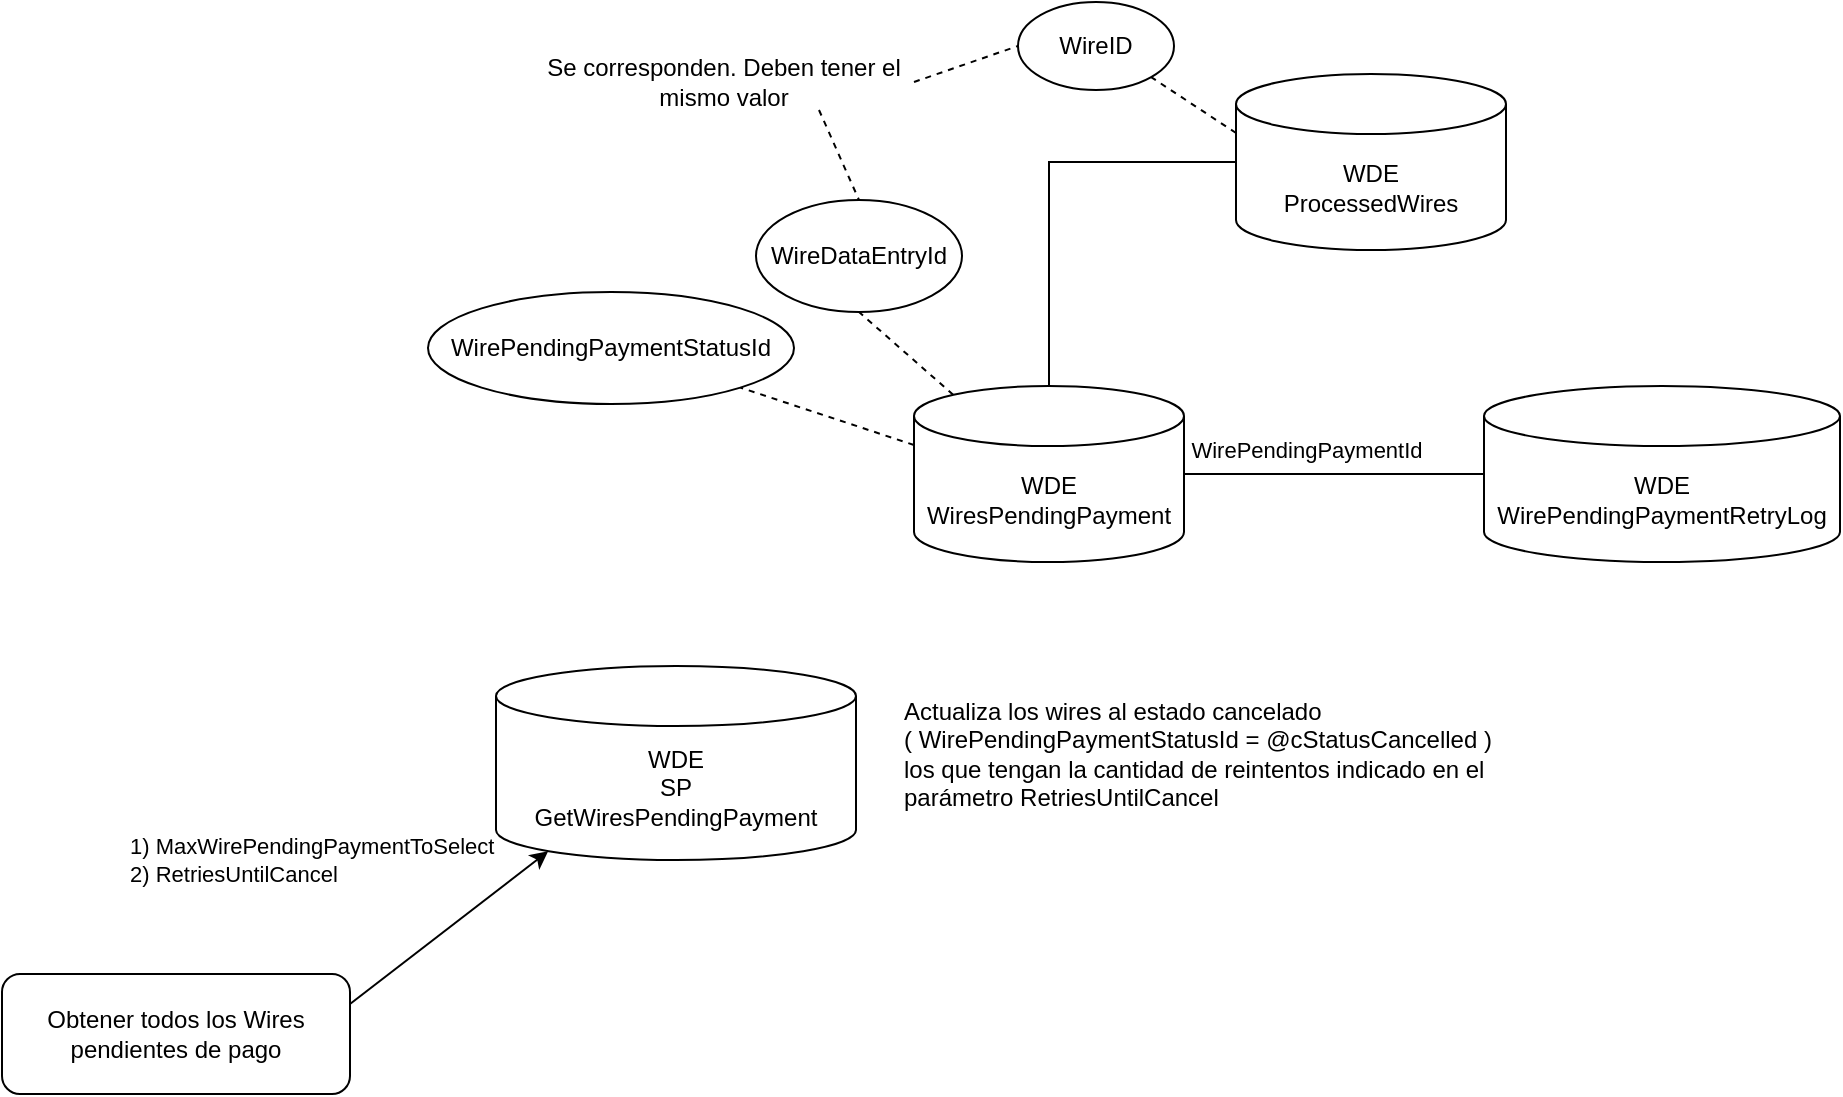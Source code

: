 <mxfile version="23.0.2" type="github">
  <diagram name="Página-1" id="rmHsDb4b7Zy-fFYQMJHF">
    <mxGraphModel dx="1195" dy="1015" grid="0" gridSize="10" guides="1" tooltips="1" connect="1" arrows="1" fold="1" page="0" pageScale="1" pageWidth="827" pageHeight="1169" background="#ffffff" math="0" shadow="0">
      <root>
        <mxCell id="0" />
        <mxCell id="1" parent="0" />
        <mxCell id="ib3yN-KZ3-Id2-LQBJem-1" value="Obtener todos los Wires pendientes de pago" style="rounded=1;whiteSpace=wrap;html=1;" vertex="1" parent="1">
          <mxGeometry x="154" y="186" width="174" height="60" as="geometry" />
        </mxCell>
        <mxCell id="ib3yN-KZ3-Id2-LQBJem-3" value="WDE&lt;br&gt;SP&lt;br&gt;GetWiresPendingPayment" style="shape=cylinder3;whiteSpace=wrap;html=1;boundedLbl=1;backgroundOutline=1;size=15;" vertex="1" parent="1">
          <mxGeometry x="401" y="32" width="180" height="97" as="geometry" />
        </mxCell>
        <mxCell id="ib3yN-KZ3-Id2-LQBJem-5" value="" style="endArrow=classic;html=1;rounded=0;exitX=1;exitY=0.25;exitDx=0;exitDy=0;entryX=0.145;entryY=1;entryDx=0;entryDy=-4.35;entryPerimeter=0;" edge="1" parent="1" source="ib3yN-KZ3-Id2-LQBJem-1" target="ib3yN-KZ3-Id2-LQBJem-3">
          <mxGeometry width="50" height="50" relative="1" as="geometry">
            <mxPoint x="355" y="360" as="sourcePoint" />
            <mxPoint x="439" y="230" as="targetPoint" />
          </mxGeometry>
        </mxCell>
        <mxCell id="ib3yN-KZ3-Id2-LQBJem-6" value="1) MaxWirePendingPaymentToSelect&lt;br&gt;2) RetriesUntilCancel" style="edgeLabel;html=1;align=left;verticalAlign=middle;resizable=0;points=[];" vertex="1" connectable="0" parent="ib3yN-KZ3-Id2-LQBJem-5">
          <mxGeometry x="-0.019" y="-2" relative="1" as="geometry">
            <mxPoint x="-162" y="-36" as="offset" />
          </mxGeometry>
        </mxCell>
        <mxCell id="ib3yN-KZ3-Id2-LQBJem-7" value="Actualiza los wires al estado cancelado (&amp;nbsp;WirePendingPaymentStatusId = @cStatusCancelled ) los que tengan la cantidad de reintentos indicado en el parámetro RetriesUntilCancel&lt;br&gt;&lt;br&gt;" style="text;html=1;strokeColor=none;fillColor=none;align=left;verticalAlign=top;whiteSpace=wrap;rounded=0;" vertex="1" parent="1">
          <mxGeometry x="603" y="41" width="303" height="187" as="geometry" />
        </mxCell>
        <mxCell id="ib3yN-KZ3-Id2-LQBJem-8" value="WDE&lt;br&gt;WiresPendingPayment" style="shape=cylinder3;whiteSpace=wrap;html=1;boundedLbl=1;backgroundOutline=1;size=15;" vertex="1" parent="1">
          <mxGeometry x="610" y="-108" width="135" height="88" as="geometry" />
        </mxCell>
        <mxCell id="ib3yN-KZ3-Id2-LQBJem-9" value="WDE&lt;br&gt;WirePendingPaymentRetryLog" style="shape=cylinder3;whiteSpace=wrap;html=1;boundedLbl=1;backgroundOutline=1;size=15;" vertex="1" parent="1">
          <mxGeometry x="895" y="-108" width="178" height="88" as="geometry" />
        </mxCell>
        <mxCell id="ib3yN-KZ3-Id2-LQBJem-10" value="" style="endArrow=none;html=1;rounded=0;entryX=1;entryY=0.5;entryDx=0;entryDy=0;entryPerimeter=0;exitX=0;exitY=0.5;exitDx=0;exitDy=0;exitPerimeter=0;" edge="1" parent="1" source="ib3yN-KZ3-Id2-LQBJem-9" target="ib3yN-KZ3-Id2-LQBJem-8">
          <mxGeometry width="50" height="50" relative="1" as="geometry">
            <mxPoint x="537" y="85" as="sourcePoint" />
            <mxPoint x="587" y="35" as="targetPoint" />
          </mxGeometry>
        </mxCell>
        <mxCell id="ib3yN-KZ3-Id2-LQBJem-11" value="WirePendingPaymentId" style="edgeLabel;html=1;align=center;verticalAlign=middle;resizable=0;points=[];" vertex="1" connectable="0" parent="ib3yN-KZ3-Id2-LQBJem-10">
          <mxGeometry x="0.435" relative="1" as="geometry">
            <mxPoint x="18" y="-12" as="offset" />
          </mxGeometry>
        </mxCell>
        <mxCell id="ib3yN-KZ3-Id2-LQBJem-12" value="WDE&lt;br&gt;ProcessedWires" style="shape=cylinder3;whiteSpace=wrap;html=1;boundedLbl=1;backgroundOutline=1;size=15;" vertex="1" parent="1">
          <mxGeometry x="771" y="-264" width="135" height="88" as="geometry" />
        </mxCell>
        <mxCell id="ib3yN-KZ3-Id2-LQBJem-13" value="" style="endArrow=none;html=1;rounded=0;exitX=0.5;exitY=0;exitDx=0;exitDy=0;exitPerimeter=0;entryX=0;entryY=0.5;entryDx=0;entryDy=0;entryPerimeter=0;edgeStyle=orthogonalEdgeStyle;" edge="1" parent="1" source="ib3yN-KZ3-Id2-LQBJem-8" target="ib3yN-KZ3-Id2-LQBJem-12">
          <mxGeometry width="50" height="50" relative="1" as="geometry">
            <mxPoint x="537" y="-82" as="sourcePoint" />
            <mxPoint x="587" y="-132" as="targetPoint" />
          </mxGeometry>
        </mxCell>
        <mxCell id="ib3yN-KZ3-Id2-LQBJem-14" value="WireDataEntryId" style="ellipse;whiteSpace=wrap;html=1;" vertex="1" parent="1">
          <mxGeometry x="531" y="-201" width="103" height="56" as="geometry" />
        </mxCell>
        <mxCell id="ib3yN-KZ3-Id2-LQBJem-15" value="" style="endArrow=none;dashed=1;html=1;rounded=0;entryX=0.5;entryY=1;entryDx=0;entryDy=0;exitX=0.145;exitY=0;exitDx=0;exitDy=4.35;exitPerimeter=0;" edge="1" parent="1" source="ib3yN-KZ3-Id2-LQBJem-8" target="ib3yN-KZ3-Id2-LQBJem-14">
          <mxGeometry width="50" height="50" relative="1" as="geometry">
            <mxPoint x="537" y="-82" as="sourcePoint" />
            <mxPoint x="587" y="-132" as="targetPoint" />
          </mxGeometry>
        </mxCell>
        <mxCell id="ib3yN-KZ3-Id2-LQBJem-16" value="WireID" style="ellipse;whiteSpace=wrap;html=1;" vertex="1" parent="1">
          <mxGeometry x="662" y="-300" width="78" height="44" as="geometry" />
        </mxCell>
        <mxCell id="ib3yN-KZ3-Id2-LQBJem-17" value="" style="endArrow=none;dashed=1;html=1;rounded=0;entryX=1;entryY=1;entryDx=0;entryDy=0;exitX=0;exitY=0;exitDx=0;exitDy=29.5;exitPerimeter=0;" edge="1" parent="1" source="ib3yN-KZ3-Id2-LQBJem-12" target="ib3yN-KZ3-Id2-LQBJem-16">
          <mxGeometry width="50" height="50" relative="1" as="geometry">
            <mxPoint x="537" y="-82" as="sourcePoint" />
            <mxPoint x="587" y="-132" as="targetPoint" />
          </mxGeometry>
        </mxCell>
        <mxCell id="ib3yN-KZ3-Id2-LQBJem-18" value="Se corresponden. Deben tener el mismo valor" style="text;html=1;strokeColor=none;fillColor=none;align=center;verticalAlign=middle;whiteSpace=wrap;rounded=0;" vertex="1" parent="1">
          <mxGeometry x="420" y="-274" width="190" height="28" as="geometry" />
        </mxCell>
        <mxCell id="ib3yN-KZ3-Id2-LQBJem-19" value="" style="endArrow=none;dashed=1;html=1;rounded=0;exitX=0.75;exitY=1;exitDx=0;exitDy=0;entryX=0.5;entryY=0;entryDx=0;entryDy=0;" edge="1" parent="1" source="ib3yN-KZ3-Id2-LQBJem-18" target="ib3yN-KZ3-Id2-LQBJem-14">
          <mxGeometry width="50" height="50" relative="1" as="geometry">
            <mxPoint x="537" y="-82" as="sourcePoint" />
            <mxPoint x="587" y="-132" as="targetPoint" />
          </mxGeometry>
        </mxCell>
        <mxCell id="ib3yN-KZ3-Id2-LQBJem-21" value="" style="endArrow=none;dashed=1;html=1;rounded=0;exitX=1;exitY=0.5;exitDx=0;exitDy=0;entryX=0;entryY=0.5;entryDx=0;entryDy=0;" edge="1" parent="1" source="ib3yN-KZ3-Id2-LQBJem-18" target="ib3yN-KZ3-Id2-LQBJem-16">
          <mxGeometry width="50" height="50" relative="1" as="geometry">
            <mxPoint x="537" y="-82" as="sourcePoint" />
            <mxPoint x="587" y="-132" as="targetPoint" />
          </mxGeometry>
        </mxCell>
        <mxCell id="ib3yN-KZ3-Id2-LQBJem-22" value="WirePendingPaymentStatusId" style="ellipse;whiteSpace=wrap;html=1;" vertex="1" parent="1">
          <mxGeometry x="367" y="-155" width="183" height="56" as="geometry" />
        </mxCell>
        <mxCell id="ib3yN-KZ3-Id2-LQBJem-23" value="" style="endArrow=none;dashed=1;html=1;rounded=0;entryX=1;entryY=1;entryDx=0;entryDy=0;exitX=0;exitY=0;exitDx=0;exitDy=29.5;exitPerimeter=0;" edge="1" parent="1" source="ib3yN-KZ3-Id2-LQBJem-8" target="ib3yN-KZ3-Id2-LQBJem-22">
          <mxGeometry width="50" height="50" relative="1" as="geometry">
            <mxPoint x="640" y="-94" as="sourcePoint" />
            <mxPoint x="593" y="-135" as="targetPoint" />
          </mxGeometry>
        </mxCell>
      </root>
    </mxGraphModel>
  </diagram>
</mxfile>
